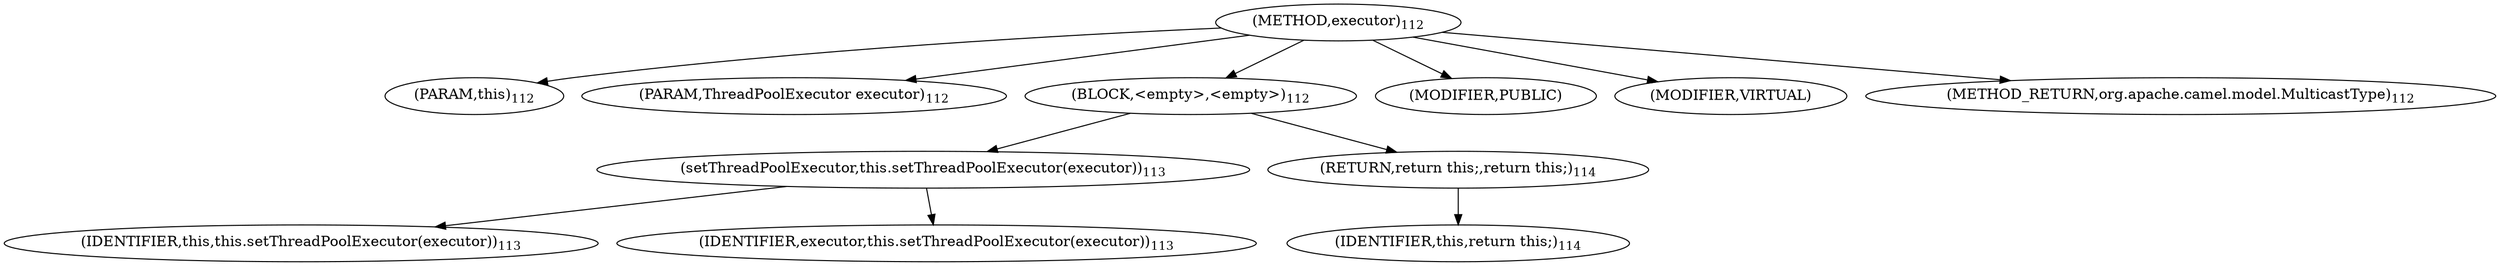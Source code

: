 digraph "executor" {  
"126" [label = <(METHOD,executor)<SUB>112</SUB>> ]
"17" [label = <(PARAM,this)<SUB>112</SUB>> ]
"127" [label = <(PARAM,ThreadPoolExecutor executor)<SUB>112</SUB>> ]
"128" [label = <(BLOCK,&lt;empty&gt;,&lt;empty&gt;)<SUB>112</SUB>> ]
"129" [label = <(setThreadPoolExecutor,this.setThreadPoolExecutor(executor))<SUB>113</SUB>> ]
"16" [label = <(IDENTIFIER,this,this.setThreadPoolExecutor(executor))<SUB>113</SUB>> ]
"130" [label = <(IDENTIFIER,executor,this.setThreadPoolExecutor(executor))<SUB>113</SUB>> ]
"131" [label = <(RETURN,return this;,return this;)<SUB>114</SUB>> ]
"18" [label = <(IDENTIFIER,this,return this;)<SUB>114</SUB>> ]
"132" [label = <(MODIFIER,PUBLIC)> ]
"133" [label = <(MODIFIER,VIRTUAL)> ]
"134" [label = <(METHOD_RETURN,org.apache.camel.model.MulticastType)<SUB>112</SUB>> ]
  "126" -> "17" 
  "126" -> "127" 
  "126" -> "128" 
  "126" -> "132" 
  "126" -> "133" 
  "126" -> "134" 
  "128" -> "129" 
  "128" -> "131" 
  "129" -> "16" 
  "129" -> "130" 
  "131" -> "18" 
}
